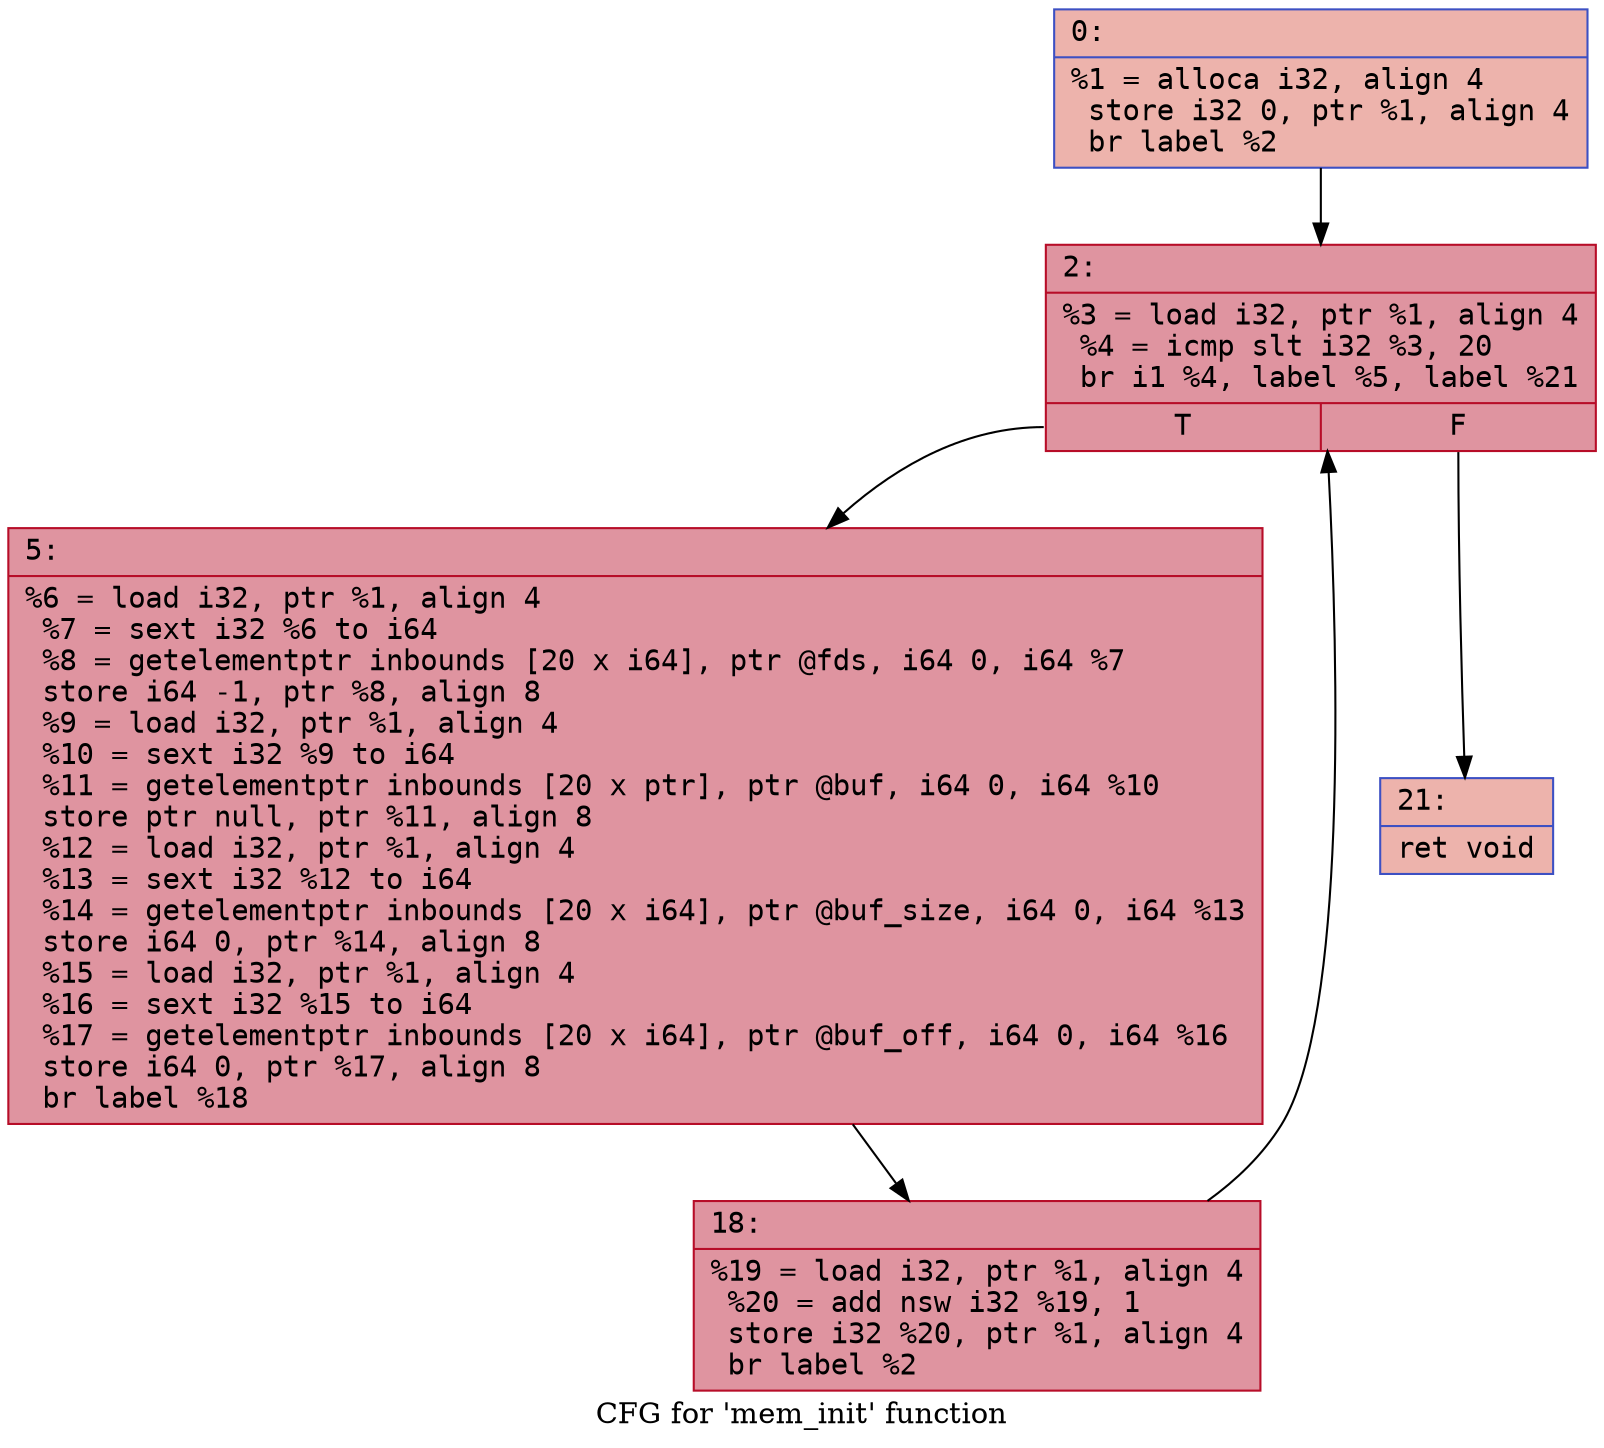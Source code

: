 digraph "CFG for 'mem_init' function" {
	label="CFG for 'mem_init' function";

	Node0x600002833f20 [shape=record,color="#3d50c3ff", style=filled, fillcolor="#d6524470" fontname="Courier",label="{0:\l|  %1 = alloca i32, align 4\l  store i32 0, ptr %1, align 4\l  br label %2\l}"];
	Node0x600002833f20 -> Node0x600002833f70[tooltip="0 -> 2\nProbability 100.00%" ];
	Node0x600002833f70 [shape=record,color="#b70d28ff", style=filled, fillcolor="#b70d2870" fontname="Courier",label="{2:\l|  %3 = load i32, ptr %1, align 4\l  %4 = icmp slt i32 %3, 20\l  br i1 %4, label %5, label %21\l|{<s0>T|<s1>F}}"];
	Node0x600002833f70:s0 -> Node0x600002834000[tooltip="2 -> 5\nProbability 96.88%" ];
	Node0x600002833f70:s1 -> Node0x6000028340a0[tooltip="2 -> 21\nProbability 3.12%" ];
	Node0x600002834000 [shape=record,color="#b70d28ff", style=filled, fillcolor="#b70d2870" fontname="Courier",label="{5:\l|  %6 = load i32, ptr %1, align 4\l  %7 = sext i32 %6 to i64\l  %8 = getelementptr inbounds [20 x i64], ptr @fds, i64 0, i64 %7\l  store i64 -1, ptr %8, align 8\l  %9 = load i32, ptr %1, align 4\l  %10 = sext i32 %9 to i64\l  %11 = getelementptr inbounds [20 x ptr], ptr @buf, i64 0, i64 %10\l  store ptr null, ptr %11, align 8\l  %12 = load i32, ptr %1, align 4\l  %13 = sext i32 %12 to i64\l  %14 = getelementptr inbounds [20 x i64], ptr @buf_size, i64 0, i64 %13\l  store i64 0, ptr %14, align 8\l  %15 = load i32, ptr %1, align 4\l  %16 = sext i32 %15 to i64\l  %17 = getelementptr inbounds [20 x i64], ptr @buf_off, i64 0, i64 %16\l  store i64 0, ptr %17, align 8\l  br label %18\l}"];
	Node0x600002834000 -> Node0x600002834050[tooltip="5 -> 18\nProbability 100.00%" ];
	Node0x600002834050 [shape=record,color="#b70d28ff", style=filled, fillcolor="#b70d2870" fontname="Courier",label="{18:\l|  %19 = load i32, ptr %1, align 4\l  %20 = add nsw i32 %19, 1\l  store i32 %20, ptr %1, align 4\l  br label %2\l}"];
	Node0x600002834050 -> Node0x600002833f70[tooltip="18 -> 2\nProbability 100.00%" ];
	Node0x6000028340a0 [shape=record,color="#3d50c3ff", style=filled, fillcolor="#d6524470" fontname="Courier",label="{21:\l|  ret void\l}"];
}
